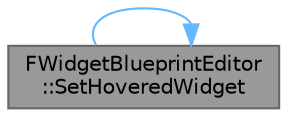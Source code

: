 digraph "FWidgetBlueprintEditor::SetHoveredWidget"
{
 // INTERACTIVE_SVG=YES
 // LATEX_PDF_SIZE
  bgcolor="transparent";
  edge [fontname=Helvetica,fontsize=10,labelfontname=Helvetica,labelfontsize=10];
  node [fontname=Helvetica,fontsize=10,shape=box,height=0.2,width=0.4];
  rankdir="LR";
  Node1 [id="Node000001",label="FWidgetBlueprintEditor\l::SetHoveredWidget",height=0.2,width=0.4,color="gray40", fillcolor="grey60", style="filled", fontcolor="black",tooltip="The widget we're now hovering over in any particular context, allows multiple views to synchronize fe..."];
  Node1 -> Node1 [id="edge1_Node000001_Node000001",color="steelblue1",style="solid",tooltip=" "];
}
